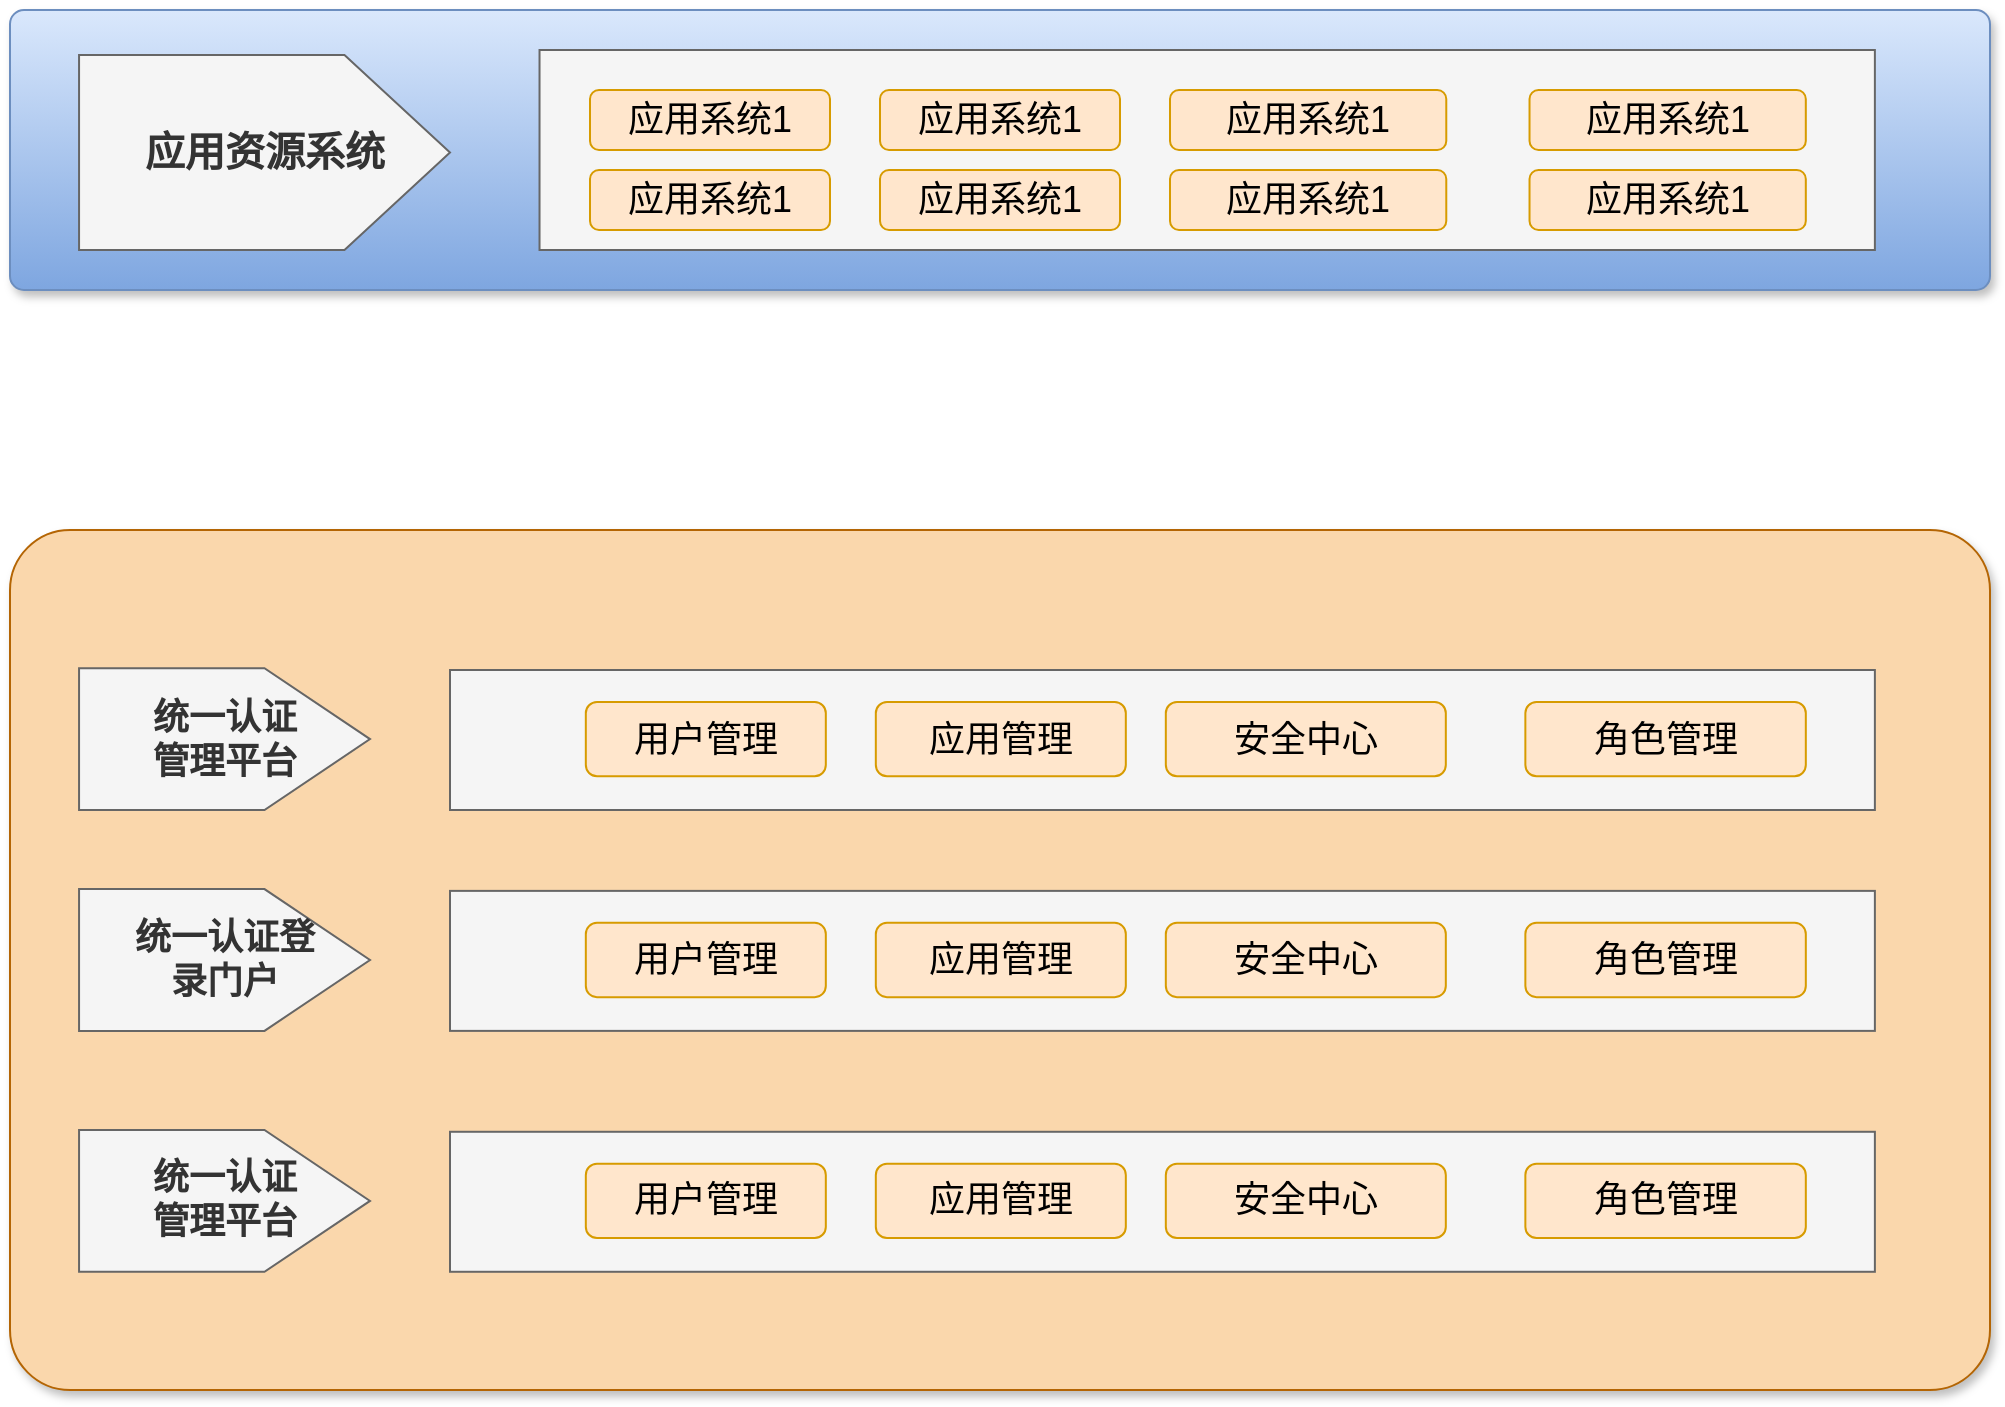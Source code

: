 <mxfile version="18.2.0" type="github">
  <diagram name="Page-1" id="d9b1e647-80fa-b4a2-5024-87a742678bcc">
    <mxGraphModel dx="1085" dy="656" grid="1" gridSize="10" guides="1" tooltips="1" connect="1" arrows="0" fold="1" page="1" pageScale="1" pageWidth="1100" pageHeight="850" background="none" math="0" shadow="0">
      <root>
        <mxCell id="0" />
        <mxCell id="1" parent="0" />
        <mxCell id="57fe6abec08f04cb-7" value="" style="text;html=1;strokeColor=#6c8ebf;fillColor=#dae8fc;align=center;verticalAlign=middle;whiteSpace=wrap;fontSize=54;fontStyle=1;shadow=1;rounded=1;glass=0;sketch=0;gradientColor=#7ea6e0;arcSize=5;" parent="1" vertex="1">
          <mxGeometry x="50" y="90" width="990" height="140" as="geometry" />
        </mxCell>
        <mxCell id="60hh8dOJ01memG8-q0ME-10" value="" style="rounded=0;whiteSpace=wrap;html=1;shadow=0;glass=0;sketch=0;fontSize=20;fillColor=#f5f5f5;fontColor=#333333;strokeColor=#666666;" vertex="1" parent="57fe6abec08f04cb-7">
          <mxGeometry x="264.767" y="20" width="667.674" height="100" as="geometry" />
        </mxCell>
        <mxCell id="60hh8dOJ01memG8-q0ME-2" value="&lt;font style=&quot;font-size: 18px;&quot;&gt;应用系统1&lt;/font&gt;" style="rounded=1;whiteSpace=wrap;html=1;shadow=0;glass=0;sketch=0;fillColor=#ffe6cc;strokeColor=#d79b00;" vertex="1" parent="57fe6abec08f04cb-7">
          <mxGeometry x="290" y="40" width="120" height="30" as="geometry" />
        </mxCell>
        <mxCell id="60hh8dOJ01memG8-q0ME-9" value="&lt;span style=&quot;color: rgb(51, 51, 51);&quot;&gt;&lt;b&gt;&lt;font style=&quot;font-size: 20px;&quot;&gt;应用资源系统&lt;/font&gt;&lt;/b&gt;&lt;/span&gt;" style="html=1;shadow=0;dashed=0;align=center;verticalAlign=middle;shape=mxgraph.arrows2.arrow;dy=0;dx=52.76;notch=0;rounded=0;glass=0;sketch=0;fontSize=18;fillColor=#f5f5f5;fontColor=#333333;strokeColor=#666666;whiteSpace=wrap;" vertex="1" parent="57fe6abec08f04cb-7">
          <mxGeometry x="34.53" y="22.5" width="185.47" height="97.5" as="geometry" />
        </mxCell>
        <mxCell id="60hh8dOJ01memG8-q0ME-16" value="&lt;font style=&quot;font-size: 18px;&quot;&gt;应用系统1&lt;/font&gt;" style="rounded=1;whiteSpace=wrap;html=1;shadow=0;glass=0;sketch=0;fillColor=#ffe6cc;strokeColor=#d79b00;" vertex="1" parent="57fe6abec08f04cb-7">
          <mxGeometry x="759.767" y="40" width="138.14" height="30" as="geometry" />
        </mxCell>
        <mxCell id="60hh8dOJ01memG8-q0ME-15" value="&lt;font style=&quot;font-size: 18px;&quot;&gt;应用系统1&lt;/font&gt;" style="rounded=1;whiteSpace=wrap;html=1;shadow=0;glass=0;sketch=0;fillColor=#ffe6cc;strokeColor=#d79b00;" vertex="1" parent="57fe6abec08f04cb-7">
          <mxGeometry x="579.998" y="40" width="138.14" height="30" as="geometry" />
        </mxCell>
        <mxCell id="60hh8dOJ01memG8-q0ME-14" value="&lt;font style=&quot;font-size: 18px;&quot;&gt;应用系统1&lt;/font&gt;" style="rounded=1;whiteSpace=wrap;html=1;shadow=0;glass=0;sketch=0;fillColor=#ffe6cc;strokeColor=#d79b00;" vertex="1" parent="57fe6abec08f04cb-7">
          <mxGeometry x="759.767" y="80" width="138.14" height="30" as="geometry" />
        </mxCell>
        <mxCell id="60hh8dOJ01memG8-q0ME-13" value="&lt;font style=&quot;font-size: 18px;&quot;&gt;应用系统1&lt;/font&gt;" style="rounded=1;whiteSpace=wrap;html=1;shadow=0;glass=0;sketch=0;fillColor=#ffe6cc;strokeColor=#d79b00;" vertex="1" parent="57fe6abec08f04cb-7">
          <mxGeometry x="579.998" y="80" width="138.14" height="30" as="geometry" />
        </mxCell>
        <mxCell id="60hh8dOJ01memG8-q0ME-12" value="&lt;font style=&quot;font-size: 18px;&quot;&gt;应用系统1&lt;/font&gt;" style="rounded=1;whiteSpace=wrap;html=1;shadow=0;glass=0;sketch=0;fillColor=#ffe6cc;strokeColor=#d79b00;" vertex="1" parent="57fe6abec08f04cb-7">
          <mxGeometry x="435" y="40" width="120" height="30" as="geometry" />
        </mxCell>
        <mxCell id="60hh8dOJ01memG8-q0ME-11" value="&lt;font style=&quot;font-size: 18px;&quot;&gt;应用系统1&lt;/font&gt;" style="rounded=1;whiteSpace=wrap;html=1;shadow=0;glass=0;sketch=0;fillColor=#ffe6cc;strokeColor=#d79b00;" vertex="1" parent="57fe6abec08f04cb-7">
          <mxGeometry x="290" y="80" width="120" height="30" as="geometry" />
        </mxCell>
        <mxCell id="60hh8dOJ01memG8-q0ME-17" value="&lt;font style=&quot;font-size: 18px;&quot;&gt;应用系统1&lt;/font&gt;" style="rounded=1;whiteSpace=wrap;html=1;shadow=0;glass=0;sketch=0;fillColor=#ffe6cc;strokeColor=#d79b00;" vertex="1" parent="57fe6abec08f04cb-7">
          <mxGeometry x="435" y="80" width="120" height="30" as="geometry" />
        </mxCell>
        <mxCell id="60hh8dOJ01memG8-q0ME-18" value="" style="text;html=1;strokeColor=#b46504;fillColor=#fad7ac;align=center;verticalAlign=middle;whiteSpace=wrap;fontSize=54;fontStyle=1;shadow=1;rounded=1;glass=0;sketch=0;arcSize=7;" vertex="1" parent="1">
          <mxGeometry x="50" y="350" width="990" height="430" as="geometry" />
        </mxCell>
        <mxCell id="60hh8dOJ01memG8-q0ME-19" value="" style="rounded=0;whiteSpace=wrap;html=1;shadow=0;glass=0;sketch=0;fontSize=20;fillColor=#f5f5f5;fontColor=#333333;strokeColor=#666666;" vertex="1" parent="60hh8dOJ01memG8-q0ME-18">
          <mxGeometry x="220" y="70" width="712.44" height="70" as="geometry" />
        </mxCell>
        <mxCell id="60hh8dOJ01memG8-q0ME-20" value="&lt;font style=&quot;font-size: 18px;&quot;&gt;用户管理&lt;/font&gt;" style="rounded=1;whiteSpace=wrap;html=1;shadow=0;glass=0;sketch=0;fillColor=#ffe6cc;strokeColor=#d79b00;" vertex="1" parent="60hh8dOJ01memG8-q0ME-18">
          <mxGeometry x="287.91" y="85.99" width="120" height="37.14" as="geometry" />
        </mxCell>
        <mxCell id="60hh8dOJ01memG8-q0ME-21" value="&lt;span style=&quot;color: rgb(51, 51, 51);&quot;&gt;&lt;b&gt;&lt;font style=&quot;font-size: 18px;&quot;&gt;统一认证&lt;br&gt;管理平台&lt;/font&gt;&lt;/b&gt;&lt;/span&gt;" style="html=1;shadow=0;dashed=0;align=center;verticalAlign=middle;shape=mxgraph.arrows2.arrow;dy=0;dx=52.76;notch=0;rounded=0;glass=0;sketch=0;fontSize=18;fillColor=#f5f5f5;fontColor=#333333;strokeColor=#666666;whiteSpace=wrap;" vertex="1" parent="60hh8dOJ01memG8-q0ME-18">
          <mxGeometry x="34.53" y="69.11" width="145.47" height="70.89" as="geometry" />
        </mxCell>
        <mxCell id="60hh8dOJ01memG8-q0ME-22" value="&lt;font style=&quot;font-size: 18px;&quot;&gt;角色管理&lt;/font&gt;" style="rounded=1;whiteSpace=wrap;html=1;shadow=0;glass=0;sketch=0;fillColor=#ffe6cc;strokeColor=#d79b00;" vertex="1" parent="60hh8dOJ01memG8-q0ME-18">
          <mxGeometry x="757.68" y="85.99" width="140.23" height="37.14" as="geometry" />
        </mxCell>
        <mxCell id="60hh8dOJ01memG8-q0ME-23" value="&lt;font style=&quot;font-size: 18px;&quot;&gt;安全中心&lt;/font&gt;" style="rounded=1;whiteSpace=wrap;html=1;shadow=0;glass=0;sketch=0;fillColor=#ffe6cc;strokeColor=#d79b00;" vertex="1" parent="60hh8dOJ01memG8-q0ME-18">
          <mxGeometry x="577.91" y="85.99" width="140" height="37.14" as="geometry" />
        </mxCell>
        <mxCell id="60hh8dOJ01memG8-q0ME-26" value="&lt;font style=&quot;font-size: 18px;&quot;&gt;应用管理&lt;/font&gt;" style="rounded=1;whiteSpace=wrap;html=1;shadow=0;glass=0;sketch=0;fillColor=#ffe6cc;strokeColor=#d79b00;" vertex="1" parent="60hh8dOJ01memG8-q0ME-18">
          <mxGeometry x="432.91" y="85.99" width="125" height="37.14" as="geometry" />
        </mxCell>
        <mxCell id="60hh8dOJ01memG8-q0ME-29" value="" style="rounded=0;whiteSpace=wrap;html=1;shadow=0;glass=0;sketch=0;fontSize=20;fillColor=#f5f5f5;fontColor=#333333;strokeColor=#666666;" vertex="1" parent="60hh8dOJ01memG8-q0ME-18">
          <mxGeometry x="220" y="180.44" width="712.44" height="70" as="geometry" />
        </mxCell>
        <mxCell id="60hh8dOJ01memG8-q0ME-30" value="&lt;font style=&quot;font-size: 18px;&quot;&gt;用户管理&lt;/font&gt;" style="rounded=1;whiteSpace=wrap;html=1;shadow=0;glass=0;sketch=0;fillColor=#ffe6cc;strokeColor=#d79b00;" vertex="1" parent="60hh8dOJ01memG8-q0ME-18">
          <mxGeometry x="287.91" y="196.43" width="120" height="37.14" as="geometry" />
        </mxCell>
        <mxCell id="60hh8dOJ01memG8-q0ME-31" value="&lt;span style=&quot;color: rgb(51, 51, 51);&quot;&gt;&lt;b&gt;&lt;font style=&quot;font-size: 18px;&quot;&gt;统一认证登&lt;br&gt;录门户&lt;/font&gt;&lt;/b&gt;&lt;/span&gt;" style="html=1;shadow=0;dashed=0;align=center;verticalAlign=middle;shape=mxgraph.arrows2.arrow;dy=0;dx=52.76;notch=0;rounded=0;glass=0;sketch=0;fontSize=18;fillColor=#f5f5f5;fontColor=#333333;strokeColor=#666666;whiteSpace=wrap;" vertex="1" parent="60hh8dOJ01memG8-q0ME-18">
          <mxGeometry x="34.53" y="179.55" width="145.47" height="70.89" as="geometry" />
        </mxCell>
        <mxCell id="60hh8dOJ01memG8-q0ME-32" value="&lt;font style=&quot;font-size: 18px;&quot;&gt;角色管理&lt;/font&gt;" style="rounded=1;whiteSpace=wrap;html=1;shadow=0;glass=0;sketch=0;fillColor=#ffe6cc;strokeColor=#d79b00;" vertex="1" parent="60hh8dOJ01memG8-q0ME-18">
          <mxGeometry x="757.68" y="196.43" width="140.23" height="37.14" as="geometry" />
        </mxCell>
        <mxCell id="60hh8dOJ01memG8-q0ME-33" value="&lt;font style=&quot;font-size: 18px;&quot;&gt;安全中心&lt;/font&gt;" style="rounded=1;whiteSpace=wrap;html=1;shadow=0;glass=0;sketch=0;fillColor=#ffe6cc;strokeColor=#d79b00;" vertex="1" parent="60hh8dOJ01memG8-q0ME-18">
          <mxGeometry x="577.91" y="196.43" width="140" height="37.14" as="geometry" />
        </mxCell>
        <mxCell id="60hh8dOJ01memG8-q0ME-34" value="&lt;font style=&quot;font-size: 18px;&quot;&gt;应用管理&lt;/font&gt;" style="rounded=1;whiteSpace=wrap;html=1;shadow=0;glass=0;sketch=0;fillColor=#ffe6cc;strokeColor=#d79b00;" vertex="1" parent="60hh8dOJ01memG8-q0ME-18">
          <mxGeometry x="432.91" y="196.43" width="125" height="37.14" as="geometry" />
        </mxCell>
        <mxCell id="60hh8dOJ01memG8-q0ME-35" value="" style="rounded=0;whiteSpace=wrap;html=1;shadow=0;glass=0;sketch=0;fontSize=20;fillColor=#f5f5f5;fontColor=#333333;strokeColor=#666666;" vertex="1" parent="60hh8dOJ01memG8-q0ME-18">
          <mxGeometry x="220" y="300.89" width="712.44" height="70" as="geometry" />
        </mxCell>
        <mxCell id="60hh8dOJ01memG8-q0ME-36" value="&lt;font style=&quot;font-size: 18px;&quot;&gt;用户管理&lt;/font&gt;" style="rounded=1;whiteSpace=wrap;html=1;shadow=0;glass=0;sketch=0;fillColor=#ffe6cc;strokeColor=#d79b00;" vertex="1" parent="60hh8dOJ01memG8-q0ME-18">
          <mxGeometry x="287.91" y="316.88" width="120" height="37.14" as="geometry" />
        </mxCell>
        <mxCell id="60hh8dOJ01memG8-q0ME-37" value="&lt;span style=&quot;color: rgb(51, 51, 51);&quot;&gt;&lt;b&gt;&lt;font style=&quot;font-size: 18px;&quot;&gt;统一认证&lt;br&gt;管理平台&lt;/font&gt;&lt;/b&gt;&lt;/span&gt;" style="html=1;shadow=0;dashed=0;align=center;verticalAlign=middle;shape=mxgraph.arrows2.arrow;dy=0;dx=52.76;notch=0;rounded=0;glass=0;sketch=0;fontSize=18;fillColor=#f5f5f5;fontColor=#333333;strokeColor=#666666;whiteSpace=wrap;" vertex="1" parent="60hh8dOJ01memG8-q0ME-18">
          <mxGeometry x="34.53" y="300" width="145.47" height="70.89" as="geometry" />
        </mxCell>
        <mxCell id="60hh8dOJ01memG8-q0ME-38" value="&lt;font style=&quot;font-size: 18px;&quot;&gt;角色管理&lt;/font&gt;" style="rounded=1;whiteSpace=wrap;html=1;shadow=0;glass=0;sketch=0;fillColor=#ffe6cc;strokeColor=#d79b00;" vertex="1" parent="60hh8dOJ01memG8-q0ME-18">
          <mxGeometry x="757.68" y="316.88" width="140.23" height="37.14" as="geometry" />
        </mxCell>
        <mxCell id="60hh8dOJ01memG8-q0ME-39" value="&lt;font style=&quot;font-size: 18px;&quot;&gt;安全中心&lt;/font&gt;" style="rounded=1;whiteSpace=wrap;html=1;shadow=0;glass=0;sketch=0;fillColor=#ffe6cc;strokeColor=#d79b00;" vertex="1" parent="60hh8dOJ01memG8-q0ME-18">
          <mxGeometry x="577.91" y="316.88" width="140" height="37.14" as="geometry" />
        </mxCell>
        <mxCell id="60hh8dOJ01memG8-q0ME-40" value="&lt;font style=&quot;font-size: 18px;&quot;&gt;应用管理&lt;/font&gt;" style="rounded=1;whiteSpace=wrap;html=1;shadow=0;glass=0;sketch=0;fillColor=#ffe6cc;strokeColor=#d79b00;" vertex="1" parent="60hh8dOJ01memG8-q0ME-18">
          <mxGeometry x="432.91" y="316.88" width="125" height="37.14" as="geometry" />
        </mxCell>
      </root>
    </mxGraphModel>
  </diagram>
</mxfile>
